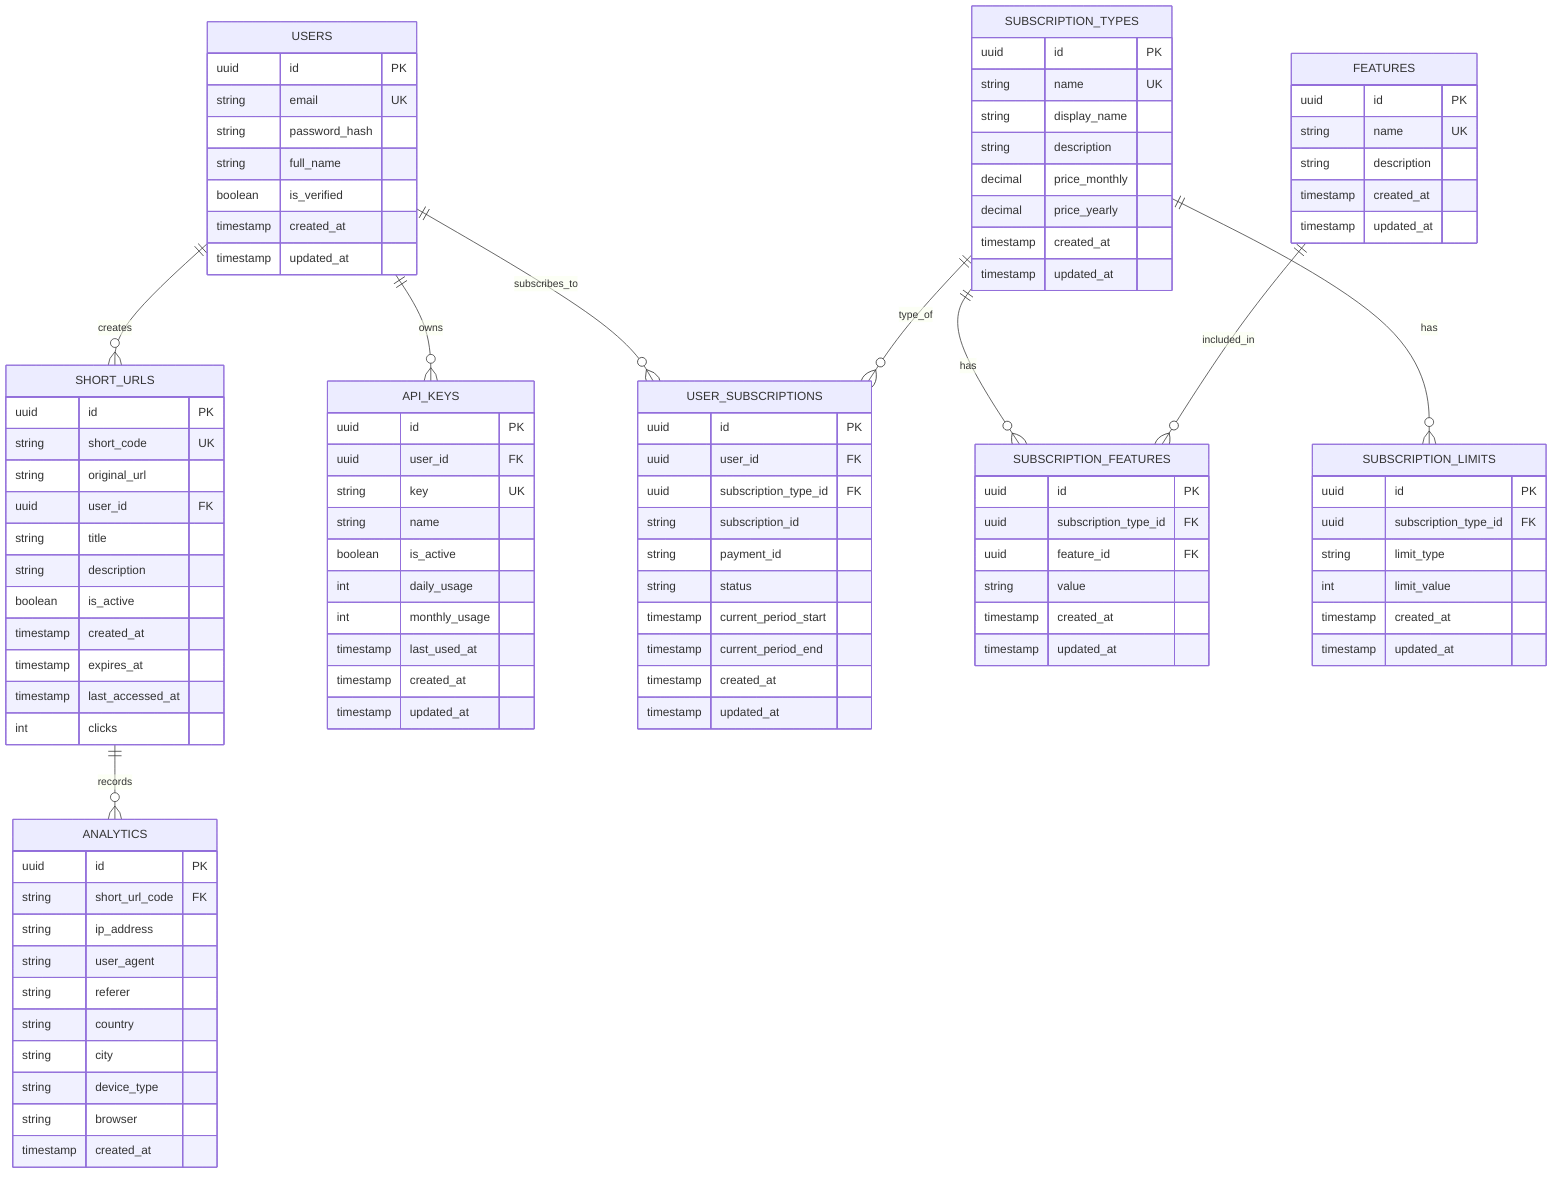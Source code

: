 erDiagram
    USERS ||--o{ SHORT_URLS : creates
    USERS ||--o{ API_KEYS : owns
    USERS ||--o{ USER_SUBSCRIPTIONS : subscribes_to
    SHORT_URLS ||--o{ ANALYTICS : records
    SUBSCRIPTION_TYPES ||--o{ SUBSCRIPTION_FEATURES : has
    SUBSCRIPTION_TYPES ||--o{ SUBSCRIPTION_LIMITS : has
    FEATURES ||--o{ SUBSCRIPTION_FEATURES : included_in
    SUBSCRIPTION_TYPES ||--o{ USER_SUBSCRIPTIONS : type_of

    USERS {
        uuid id PK
        string email UK
        string password_hash
        string full_name
        boolean is_verified
        timestamp created_at
        timestamp updated_at
    }

    SHORT_URLS {
        uuid id PK
        string short_code UK
        string original_url
        uuid user_id FK
        string title
        string description
        boolean is_active
        timestamp created_at
        timestamp expires_at
        timestamp last_accessed_at
        int clicks
    }

    ANALYTICS {
        uuid id PK
        string short_url_code FK
        string ip_address
        string user_agent
        string referer
        string country
        string city
        string device_type
        string browser
        timestamp created_at
    }

    API_KEYS {
        uuid id PK
        uuid user_id FK
        string key UK
        string name
        boolean is_active
        int daily_usage
        int monthly_usage
        timestamp last_used_at
        timestamp created_at
        timestamp updated_at
    }

    SUBSCRIPTION_TYPES {
        uuid id PK
        string name UK
        string display_name
        string description
        decimal price_monthly
        decimal price_yearly
        timestamp created_at
        timestamp updated_at
    }

    FEATURES {
        uuid id PK
        string name UK
        string description
        timestamp created_at
        timestamp updated_at
    }

    SUBSCRIPTION_FEATURES {
        uuid id PK
        uuid subscription_type_id FK
        uuid feature_id FK
        string value
        timestamp created_at
        timestamp updated_at
    }

    SUBSCRIPTION_LIMITS {
        uuid id PK
        uuid subscription_type_id FK
        string limit_type
        int limit_value
        timestamp created_at
        timestamp updated_at
    }

    USER_SUBSCRIPTIONS {
        uuid id PK
        uuid user_id FK
        uuid subscription_type_id FK
        string subscription_id
        string payment_id
        string status
        timestamp current_period_start
        timestamp current_period_end
        timestamp created_at
        timestamp updated_at
    }